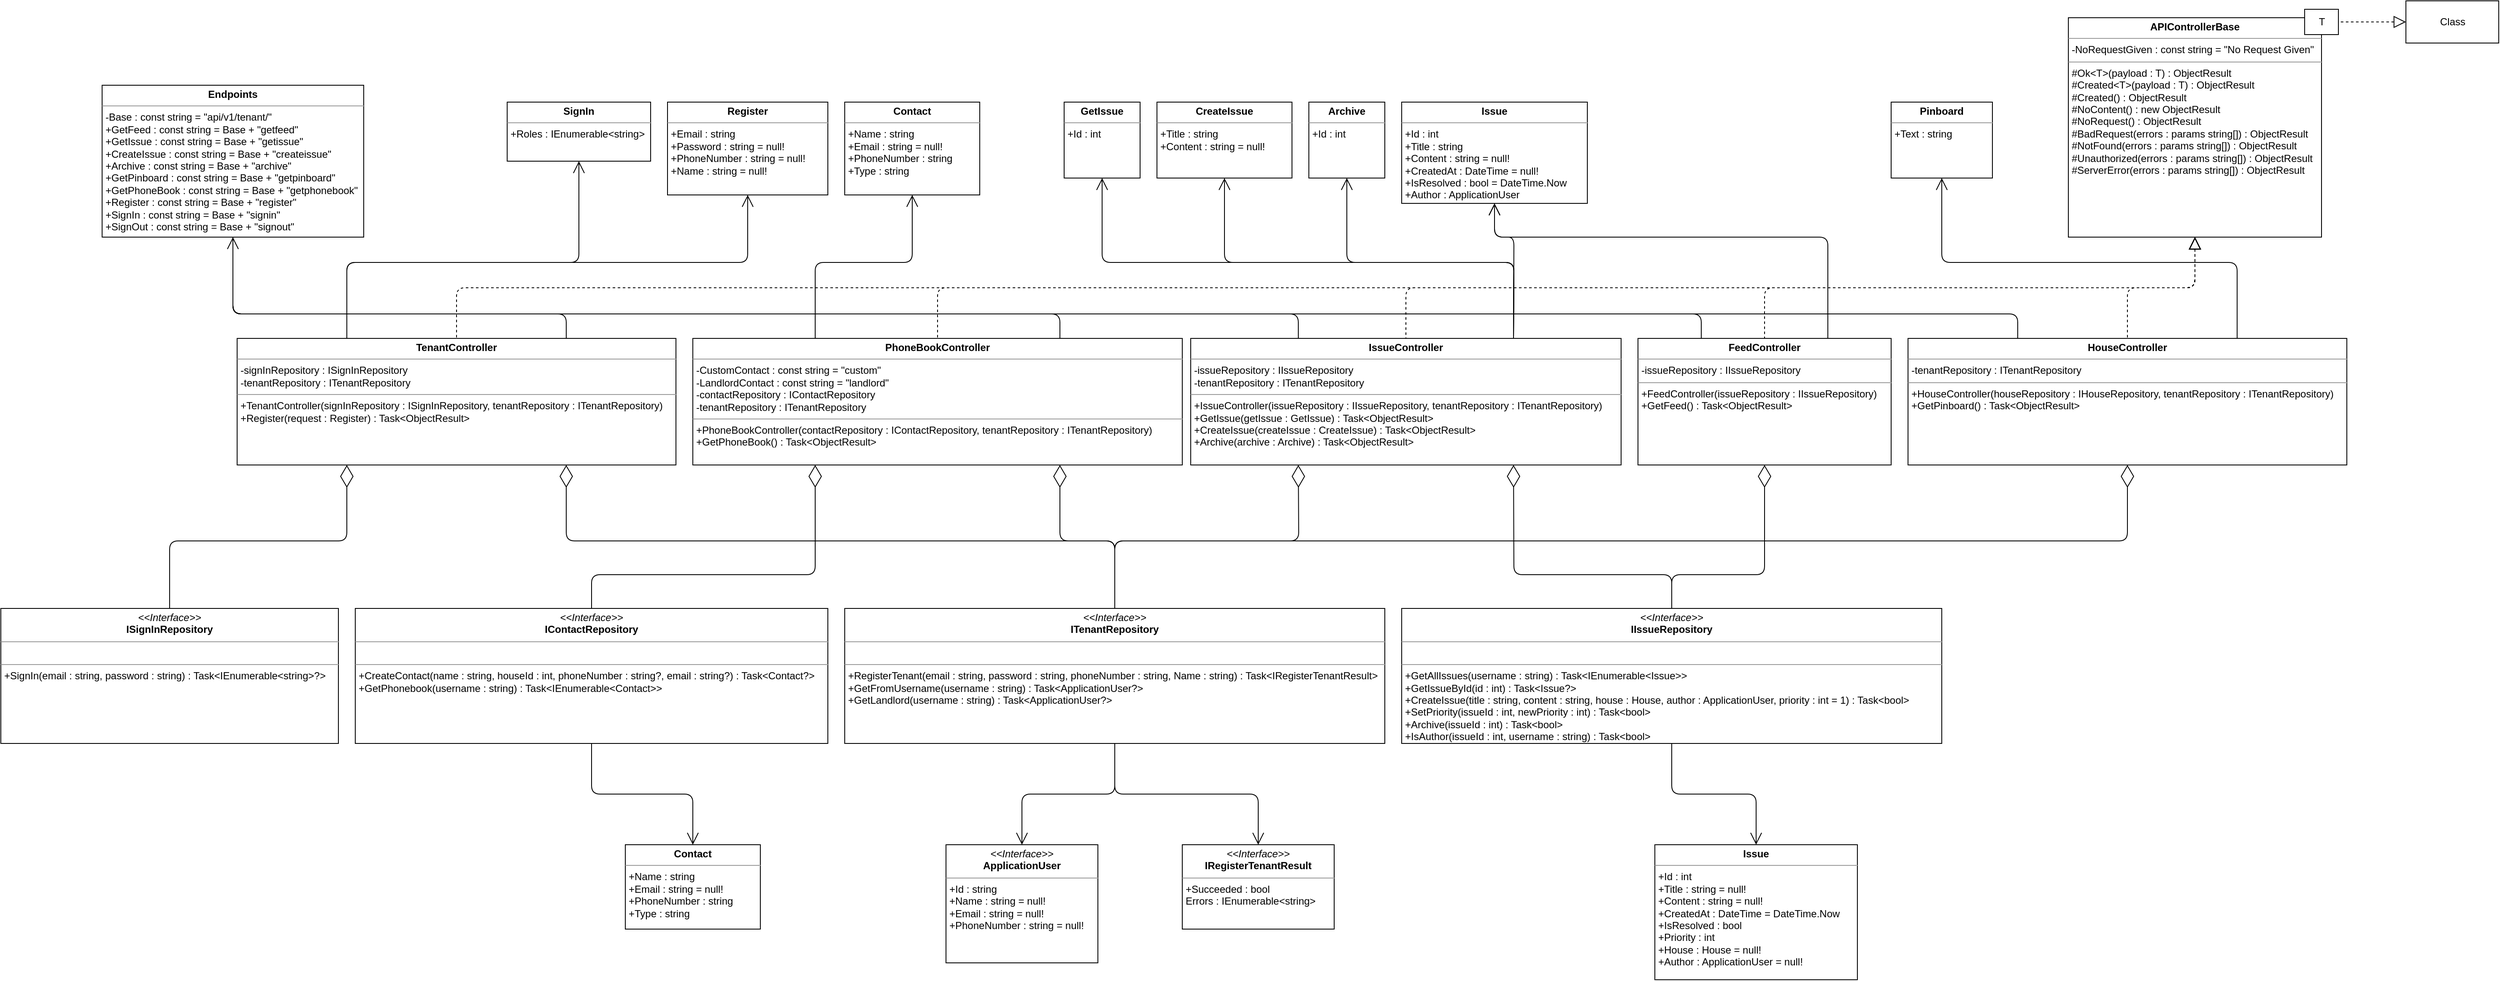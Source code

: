 <mxfile version="12.4.9" type="github">
  <diagram id="6Vrjpym9mEdqPlImBkwV" name="Page-1">
    <mxGraphModel dx="2247" dy="2010" grid="1" gridSize="10" guides="1" tooltips="1" connect="1" arrows="1" fold="1" page="1" pageScale="1" pageWidth="827" pageHeight="1169" math="0" shadow="0">
      <root>
        <mxCell id="0"/>
        <mxCell id="1" parent="0"/>
        <mxCell id="AcWhePkZApW1I3Rc3NuZ-1" value="&lt;p style=&quot;margin: 0px ; margin-top: 4px ; text-align: center&quot;&gt;&lt;b&gt;TenantController&lt;/b&gt;&lt;br&gt;&lt;/p&gt;&lt;hr size=&quot;1&quot;&gt;&lt;p style=&quot;margin: 0px ; margin-left: 4px&quot;&gt;-signInRepository : ISignInRepository&lt;br&gt;&lt;/p&gt;&lt;p style=&quot;margin: 0px ; margin-left: 4px&quot;&gt;-tenantRepository : ITenantRepository&lt;br&gt;&lt;/p&gt;&lt;hr size=&quot;1&quot;&gt;&lt;p style=&quot;margin: 0px ; margin-left: 4px&quot;&gt;+TenantController(signInRepository : ISignInRepository, tenantRepository : ITenantRepository)&lt;br&gt;&lt;/p&gt;&lt;p style=&quot;margin: 0px ; margin-left: 4px&quot;&gt;+Register(request : Register) : Task&amp;lt;ObjectResult&amp;gt;&lt;br&gt;&lt;/p&gt;" style="verticalAlign=top;align=left;overflow=fill;fontSize=12;fontFamily=Helvetica;html=1;" parent="1" vertex="1">
          <mxGeometry x="120" y="280" width="520" height="150" as="geometry"/>
        </mxCell>
        <mxCell id="AcWhePkZApW1I3Rc3NuZ-2" value="&lt;p style=&quot;margin: 0px ; margin-top: 4px ; text-align: center&quot;&gt;&lt;b&gt;PhoneBookController&lt;/b&gt;&lt;br&gt;&lt;/p&gt;&lt;hr size=&quot;1&quot;&gt;&lt;p style=&quot;margin: 0px ; margin-left: 4px&quot;&gt;-CustomContact : const string = &quot;custom&quot;&lt;br&gt;&lt;/p&gt;&lt;p style=&quot;margin: 0px ; margin-left: 4px&quot;&gt;-LandlordContact : const string = &quot;landlord&quot;&lt;br&gt;&lt;/p&gt;&lt;p style=&quot;margin: 0px ; margin-left: 4px&quot;&gt;-contactRepository : IContactRepository&lt;br&gt;&lt;/p&gt;&lt;p style=&quot;margin: 0px ; margin-left: 4px&quot;&gt;-tenantRepository : ITenantRepository&lt;br&gt;&lt;/p&gt;&lt;hr size=&quot;1&quot;&gt;&lt;p style=&quot;margin: 0px ; margin-left: 4px&quot;&gt;+PhoneBookController(contactRepository : IContactRepository, tenantRepository : ITenantRepository)&lt;br&gt;&lt;/p&gt;&lt;p style=&quot;margin: 0px ; margin-left: 4px&quot;&gt;+GetPhoneBook() : Task&amp;lt;ObjectResult&amp;gt;&lt;br&gt;&lt;/p&gt;" style="verticalAlign=top;align=left;overflow=fill;fontSize=12;fontFamily=Helvetica;html=1;" parent="1" vertex="1">
          <mxGeometry x="660" y="280" width="580" height="150" as="geometry"/>
        </mxCell>
        <mxCell id="AcWhePkZApW1I3Rc3NuZ-3" value="&lt;p style=&quot;margin: 0px ; margin-top: 4px ; text-align: center&quot;&gt;&lt;b&gt;IssueController&lt;/b&gt;&lt;br&gt;&lt;/p&gt;&lt;hr size=&quot;1&quot;&gt;&lt;p style=&quot;margin: 0px ; margin-left: 4px&quot;&gt;-issueRepository : IIssueRepository&lt;br&gt;&lt;/p&gt;&lt;p style=&quot;margin: 0px ; margin-left: 4px&quot;&gt;-tenantRepository : ITenantRepository&lt;/p&gt;&lt;hr size=&quot;1&quot;&gt;&lt;p style=&quot;margin: 0px ; margin-left: 4px&quot;&gt;+IssueController(issueRepository : IIssueRepository, tenantRepository : ITenantRepository)&lt;br&gt;&lt;/p&gt;&lt;p style=&quot;margin: 0px ; margin-left: 4px&quot;&gt;+GetIssue(getIssue : GetIssue) : Task&amp;lt;ObjectResult&amp;gt;&lt;br&gt;&lt;/p&gt;&lt;p style=&quot;margin: 0px ; margin-left: 4px&quot;&gt;+CreateIssue(createIssue : CreateIssue) : Task&amp;lt;ObjectResult&amp;gt;&lt;br&gt;&lt;/p&gt;&lt;p style=&quot;margin: 0px ; margin-left: 4px&quot;&gt;+Archive(archive : Archive) : Task&amp;lt;ObjectResult&amp;gt;&lt;br&gt;&lt;/p&gt;" style="verticalAlign=top;align=left;overflow=fill;fontSize=12;fontFamily=Helvetica;html=1;" parent="1" vertex="1">
          <mxGeometry x="1250" y="280" width="510" height="150" as="geometry"/>
        </mxCell>
        <mxCell id="AcWhePkZApW1I3Rc3NuZ-4" value="&lt;p style=&quot;margin: 0px ; margin-top: 4px ; text-align: center&quot;&gt;&lt;b&gt;FeedController&lt;/b&gt;&lt;br&gt;&lt;/p&gt;&lt;hr size=&quot;1&quot;&gt;&lt;p style=&quot;margin: 0px ; margin-left: 4px&quot;&gt;-issueRepository : IIssueRepository&lt;br&gt;&lt;/p&gt;&lt;hr size=&quot;1&quot;&gt;&lt;p style=&quot;margin: 0px ; margin-left: 4px&quot;&gt;+FeedController(issueRepository : IIssueRepository)&lt;br&gt;&lt;/p&gt;&lt;p style=&quot;margin: 0px ; margin-left: 4px&quot;&gt;+GetFeed() : Task&amp;lt;ObjectResult&amp;gt;&lt;br&gt;&lt;/p&gt;" style="verticalAlign=top;align=left;overflow=fill;fontSize=12;fontFamily=Helvetica;html=1;" parent="1" vertex="1">
          <mxGeometry x="1780" y="280" width="300" height="150" as="geometry"/>
        </mxCell>
        <mxCell id="AcWhePkZApW1I3Rc3NuZ-5" value="&lt;p style=&quot;margin: 0px ; margin-top: 4px ; text-align: center&quot;&gt;&lt;b&gt;HouseController&lt;/b&gt;&lt;br&gt;&lt;/p&gt;&lt;hr size=&quot;1&quot;&gt;&lt;p style=&quot;margin: 0px ; margin-left: 4px&quot;&gt;-tenantRepository : ITenantRepository&lt;br&gt;&lt;/p&gt;&lt;hr size=&quot;1&quot;&gt;&lt;p style=&quot;margin: 0px ; margin-left: 4px&quot;&gt;+HouseController(houseRepository : IHouseRepository, tenantRepository : ITenantRepository)&lt;br&gt;&lt;/p&gt;&lt;p style=&quot;margin: 0px ; margin-left: 4px&quot;&gt;+GetPinboard() : Task&amp;lt;ObjectResult&amp;gt;&lt;br&gt;&lt;/p&gt;" style="verticalAlign=top;align=left;overflow=fill;fontSize=12;fontFamily=Helvetica;html=1;" parent="1" vertex="1">
          <mxGeometry x="2100" y="280" width="520" height="150" as="geometry"/>
        </mxCell>
        <mxCell id="AcWhePkZApW1I3Rc3NuZ-7" value="&lt;p style=&quot;margin: 0px ; margin-top: 4px ; text-align: center&quot;&gt;&lt;i&gt;&amp;lt;&amp;lt;Interface&amp;gt;&amp;gt;&lt;/i&gt;&lt;br&gt;&lt;b&gt;IIssueRepository&lt;/b&gt;&lt;br&gt;&lt;/p&gt;&lt;hr size=&quot;1&quot;&gt;&lt;p style=&quot;margin: 0px ; margin-left: 4px&quot;&gt;&lt;br&gt;&lt;/p&gt;&lt;hr size=&quot;1&quot;&gt;&lt;p style=&quot;margin: 0px ; margin-left: 4px&quot;&gt;+GetAllIssues(username : string) : Task&amp;lt;IEnumerable&amp;lt;Issue&amp;gt;&amp;gt;&lt;br&gt;&lt;/p&gt;&lt;p style=&quot;margin: 0px ; margin-left: 4px&quot;&gt;+GetIssueById(id : int) : Task&amp;lt;Issue?&amp;gt;&lt;br&gt;&lt;/p&gt;&lt;p style=&quot;margin: 0px ; margin-left: 4px&quot;&gt;+CreateIssue(title : string, content : string, house : House, author : ApplicationUser, priority : int = 1) : Task&amp;lt;bool&amp;gt;&lt;br&gt;&lt;/p&gt;&lt;p style=&quot;margin: 0px ; margin-left: 4px&quot;&gt;+SetPriority(issueId : int, newPriority : int) : Task&amp;lt;bool&amp;gt;&lt;br&gt;&lt;/p&gt;&lt;p style=&quot;margin: 0px ; margin-left: 4px&quot;&gt;+Archive(issueId : int) : Task&amp;lt;bool&amp;gt;&lt;br&gt;&lt;/p&gt;&lt;p style=&quot;margin: 0px ; margin-left: 4px&quot;&gt;+IsAuthor(issueId : int, username : string) : Task&amp;lt;bool&amp;gt;&lt;br&gt;&lt;/p&gt;" style="verticalAlign=top;align=left;overflow=fill;fontSize=12;fontFamily=Helvetica;html=1;" parent="1" vertex="1">
          <mxGeometry x="1500" y="600" width="640" height="160" as="geometry"/>
        </mxCell>
        <mxCell id="AcWhePkZApW1I3Rc3NuZ-8" value="&lt;p style=&quot;margin: 0px ; margin-top: 4px ; text-align: center&quot;&gt;&lt;i&gt;&amp;lt;&amp;lt;Interface&amp;gt;&amp;gt;&lt;/i&gt;&lt;br&gt;&lt;b&gt;IContactRepository&lt;/b&gt;&lt;br&gt;&lt;/p&gt;&lt;hr size=&quot;1&quot;&gt;&lt;p style=&quot;margin: 0px ; margin-left: 4px&quot;&gt;&lt;br&gt;&lt;/p&gt;&lt;hr size=&quot;1&quot;&gt;&lt;p style=&quot;margin: 0px ; margin-left: 4px&quot;&gt;+CreateContact(name : string, houseId : int, phoneNumber : string?, email : string?) : Task&amp;lt;Contact?&amp;gt;&lt;br&gt;&lt;/p&gt;&lt;p style=&quot;margin: 0px ; margin-left: 4px&quot;&gt;+GetPhonebook(username : string) : Task&amp;lt;IEnumerable&amp;lt;Contact&amp;gt;&amp;gt;&lt;br&gt;&lt;/p&gt;" style="verticalAlign=top;align=left;overflow=fill;fontSize=12;fontFamily=Helvetica;html=1;" parent="1" vertex="1">
          <mxGeometry x="260" y="600" width="560" height="160" as="geometry"/>
        </mxCell>
        <mxCell id="AcWhePkZApW1I3Rc3NuZ-9" value="" style="endArrow=none;endFill=0;endSize=24;html=1;exitX=0.75;exitY=1;exitDx=0;exitDy=0;entryX=0.5;entryY=0;entryDx=0;entryDy=0;rounded=1;startArrow=diamondThin;startFill=0;startSize=24;" parent="1" source="AcWhePkZApW1I3Rc3NuZ-3" target="AcWhePkZApW1I3Rc3NuZ-7" edge="1">
          <mxGeometry width="160" relative="1" as="geometry">
            <mxPoint x="1610" y="500" as="sourcePoint"/>
            <mxPoint x="1770" y="500" as="targetPoint"/>
            <Array as="points">
              <mxPoint x="1633" y="560"/>
              <mxPoint x="1820" y="560"/>
            </Array>
          </mxGeometry>
        </mxCell>
        <mxCell id="AcWhePkZApW1I3Rc3NuZ-11" value="" style="endArrow=none;endFill=0;endSize=24;html=1;exitX=0.5;exitY=1;exitDx=0;exitDy=0;entryX=0.5;entryY=0;entryDx=0;entryDy=0;startArrow=diamondThin;startFill=0;startSize=24;" parent="1" source="AcWhePkZApW1I3Rc3NuZ-4" target="AcWhePkZApW1I3Rc3NuZ-7" edge="1">
          <mxGeometry width="160" relative="1" as="geometry">
            <mxPoint x="1730" y="490" as="sourcePoint"/>
            <mxPoint x="1890" y="490" as="targetPoint"/>
            <Array as="points">
              <mxPoint x="1930" y="560"/>
              <mxPoint x="1820" y="560"/>
            </Array>
          </mxGeometry>
        </mxCell>
        <mxCell id="AcWhePkZApW1I3Rc3NuZ-12" value="" style="endArrow=none;endFill=0;endSize=24;html=1;exitX=0.25;exitY=1;exitDx=0;exitDy=0;entryX=0.5;entryY=0;entryDx=0;entryDy=0;startArrow=diamondThin;startFill=0;startSize=24;" parent="1" source="AcWhePkZApW1I3Rc3NuZ-2" target="AcWhePkZApW1I3Rc3NuZ-8" edge="1">
          <mxGeometry width="160" relative="1" as="geometry">
            <mxPoint x="920" y="530" as="sourcePoint"/>
            <mxPoint x="1080" y="530" as="targetPoint"/>
            <Array as="points">
              <mxPoint x="805" y="560"/>
              <mxPoint x="540" y="560"/>
            </Array>
          </mxGeometry>
        </mxCell>
        <mxCell id="AcWhePkZApW1I3Rc3NuZ-13" value="&lt;p style=&quot;margin: 0px ; margin-top: 4px ; text-align: center&quot;&gt;&lt;i&gt;&amp;lt;&amp;lt;Interface&amp;gt;&amp;gt;&lt;/i&gt;&lt;br&gt;&lt;b&gt;ITenantRepository&lt;/b&gt;&lt;br&gt;&lt;/p&gt;&lt;hr size=&quot;1&quot;&gt;&lt;p style=&quot;margin: 0px ; margin-left: 4px&quot;&gt;&lt;br&gt;&lt;/p&gt;&lt;hr size=&quot;1&quot;&gt;&lt;p style=&quot;margin: 0px ; margin-left: 4px&quot;&gt;+RegisterTenant(email : string, password : string, phoneNumber : string, Name : string) : Task&amp;lt;IRegisterTenantResult&amp;gt;&lt;br&gt;&lt;/p&gt;&lt;p style=&quot;margin: 0px ; margin-left: 4px&quot;&gt;+GetFromUsername(username : string) : Task&amp;lt;ApplicationUser?&amp;gt;&lt;br&gt;&lt;/p&gt;&lt;p style=&quot;margin: 0px ; margin-left: 4px&quot;&gt;+GetLandlord(username : string) : Task&amp;lt;ApplicationUser?&amp;gt;&lt;br&gt;&lt;/p&gt;" style="verticalAlign=top;align=left;overflow=fill;fontSize=12;fontFamily=Helvetica;html=1;" parent="1" vertex="1">
          <mxGeometry x="840" y="600" width="640" height="160" as="geometry"/>
        </mxCell>
        <mxCell id="AcWhePkZApW1I3Rc3NuZ-15" value="" style="endArrow=none;endFill=0;endSize=24;html=1;exitX=0.5;exitY=1;exitDx=0;exitDy=0;entryX=0.5;entryY=0;entryDx=0;entryDy=0;startArrow=diamondThin;startFill=0;startSize=24;" parent="1" source="AcWhePkZApW1I3Rc3NuZ-5" target="AcWhePkZApW1I3Rc3NuZ-13" edge="1">
          <mxGeometry width="160" relative="1" as="geometry">
            <mxPoint x="2170" y="540" as="sourcePoint"/>
            <mxPoint x="1180" y="540" as="targetPoint"/>
            <Array as="points">
              <mxPoint x="2360" y="520"/>
              <mxPoint x="1160" y="520"/>
            </Array>
          </mxGeometry>
        </mxCell>
        <mxCell id="AcWhePkZApW1I3Rc3NuZ-16" value="" style="endArrow=none;endFill=0;endSize=24;html=1;exitX=0.25;exitY=1;exitDx=0;exitDy=0;startArrow=diamondThin;startFill=0;startSize=24;" parent="1" source="AcWhePkZApW1I3Rc3NuZ-3" edge="1">
          <mxGeometry width="160" relative="1" as="geometry">
            <mxPoint x="1270" y="470" as="sourcePoint"/>
            <mxPoint x="1160" y="600" as="targetPoint"/>
            <Array as="points">
              <mxPoint x="1378" y="520"/>
              <mxPoint x="1160" y="520"/>
            </Array>
          </mxGeometry>
        </mxCell>
        <mxCell id="AcWhePkZApW1I3Rc3NuZ-17" value="" style="endArrow=none;endFill=0;endSize=24;html=1;exitX=0.75;exitY=1;exitDx=0;exitDy=0;entryX=0.5;entryY=0;entryDx=0;entryDy=0;startArrow=diamondThin;startFill=0;startSize=24;" parent="1" source="AcWhePkZApW1I3Rc3NuZ-1" target="AcWhePkZApW1I3Rc3NuZ-13" edge="1">
          <mxGeometry width="160" relative="1" as="geometry">
            <mxPoint x="350" y="550" as="sourcePoint"/>
            <mxPoint x="510" y="550" as="targetPoint"/>
            <Array as="points">
              <mxPoint x="510" y="520"/>
              <mxPoint x="1160" y="520"/>
            </Array>
          </mxGeometry>
        </mxCell>
        <mxCell id="AcWhePkZApW1I3Rc3NuZ-18" value="" style="endArrow=none;endFill=0;endSize=24;html=1;exitX=0.75;exitY=1;exitDx=0;exitDy=0;entryX=0.5;entryY=0;entryDx=0;entryDy=0;startArrow=diamondThin;startFill=0;startSize=24;" parent="1" source="AcWhePkZApW1I3Rc3NuZ-2" target="AcWhePkZApW1I3Rc3NuZ-13" edge="1">
          <mxGeometry width="160" relative="1" as="geometry">
            <mxPoint x="960" y="480" as="sourcePoint"/>
            <mxPoint x="1120" y="480" as="targetPoint"/>
            <Array as="points">
              <mxPoint x="1095" y="520"/>
              <mxPoint x="1160" y="520"/>
            </Array>
          </mxGeometry>
        </mxCell>
        <mxCell id="AcWhePkZApW1I3Rc3NuZ-20" value="&lt;p style=&quot;margin: 0px ; margin-top: 4px ; text-align: center&quot;&gt;&lt;i&gt;&amp;lt;&amp;lt;Interface&amp;gt;&amp;gt;&lt;/i&gt;&lt;br&gt;&lt;b&gt;ISignInRepository&lt;/b&gt;&lt;br&gt;&lt;/p&gt;&lt;hr size=&quot;1&quot;&gt;&lt;p style=&quot;margin: 0px ; margin-left: 4px&quot;&gt;&lt;br&gt;&lt;/p&gt;&lt;hr size=&quot;1&quot;&gt;&lt;p style=&quot;margin: 0px ; margin-left: 4px&quot;&gt;+SignIn(email : string, password : string) : Task&amp;lt;IEnumerable&amp;lt;string&amp;gt;?&amp;gt;&lt;br&gt;&lt;/p&gt;" style="verticalAlign=top;align=left;overflow=fill;fontSize=12;fontFamily=Helvetica;html=1;" parent="1" vertex="1">
          <mxGeometry x="-160" y="600" width="400" height="160" as="geometry"/>
        </mxCell>
        <mxCell id="AcWhePkZApW1I3Rc3NuZ-21" value="" style="endArrow=none;endFill=0;endSize=24;html=1;exitX=0.25;exitY=1;exitDx=0;exitDy=0;entryX=0.5;entryY=0;entryDx=0;entryDy=0;startArrow=diamondThin;startFill=0;startSize=24;" parent="1" source="AcWhePkZApW1I3Rc3NuZ-1" target="AcWhePkZApW1I3Rc3NuZ-20" edge="1">
          <mxGeometry width="160" relative="1" as="geometry">
            <mxPoint x="160" y="510" as="sourcePoint"/>
            <mxPoint x="320" y="510" as="targetPoint"/>
            <Array as="points">
              <mxPoint x="250" y="520"/>
              <mxPoint x="40" y="520"/>
            </Array>
          </mxGeometry>
        </mxCell>
        <mxCell id="AcWhePkZApW1I3Rc3NuZ-22" value="&lt;p style=&quot;margin: 0px ; margin-top: 4px ; text-align: center&quot;&gt;&lt;b&gt;APIControllerBase&lt;/b&gt;&lt;br&gt;&lt;/p&gt;&lt;hr size=&quot;1&quot;&gt;&lt;p style=&quot;margin: 0px ; margin-left: 4px&quot;&gt;-NoRequestGiven : const string = &quot;No Request Given&quot;&lt;br&gt;&lt;/p&gt;&lt;hr size=&quot;1&quot;&gt;&lt;p style=&quot;margin: 0px ; margin-left: 4px&quot;&gt;#Ok&amp;lt;T&amp;gt;(payload : T) : ObjectResult&lt;br&gt;&lt;/p&gt;&lt;p style=&quot;margin: 0px ; margin-left: 4px&quot;&gt;#Created&amp;lt;T&amp;gt;(payload : T) : ObjectResult&lt;br&gt;&lt;/p&gt;&lt;p style=&quot;margin: 0px ; margin-left: 4px&quot;&gt;#Created() : ObjectResult&lt;br&gt;&lt;/p&gt;&lt;p style=&quot;margin: 0px ; margin-left: 4px&quot;&gt;#NoContent() : new ObjectResult&lt;br&gt;&lt;/p&gt;&lt;p style=&quot;margin: 0px ; margin-left: 4px&quot;&gt;#NoRequest() : ObjectResult&lt;br&gt;&lt;/p&gt;&lt;p style=&quot;margin: 0px ; margin-left: 4px&quot;&gt;#BadRequest(errors : params string[]) : ObjectResult&lt;br&gt;&lt;/p&gt;&lt;p style=&quot;margin: 0px ; margin-left: 4px&quot;&gt;#NotFound(errors : params string[]) : ObjectResult&lt;br&gt;&lt;/p&gt;&lt;p style=&quot;margin: 0px ; margin-left: 4px&quot;&gt;#Unauthorized(errors : params string[]) : ObjectResult&lt;br&gt;&lt;/p&gt;&lt;p style=&quot;margin: 0px ; margin-left: 4px&quot;&gt;#ServerError(errors : params string[]) : ObjectResult&lt;br&gt;&lt;/p&gt;" style="verticalAlign=top;align=left;overflow=fill;fontSize=12;fontFamily=Helvetica;html=1;" parent="1" vertex="1">
          <mxGeometry x="2290" y="-100" width="300" height="260" as="geometry"/>
        </mxCell>
        <mxCell id="AcWhePkZApW1I3Rc3NuZ-23" value="T" style="html=1;" parent="1" vertex="1">
          <mxGeometry x="2570" y="-110" width="40" height="30" as="geometry"/>
        </mxCell>
        <mxCell id="AcWhePkZApW1I3Rc3NuZ-24" value="" style="endArrow=none;dashed=1;endFill=0;endSize=12;html=1;entryX=1;entryY=0.5;entryDx=0;entryDy=0;exitX=0;exitY=0.5;exitDx=0;exitDy=0;startArrow=block;startFill=0;startSize=12;" parent="1" source="AcWhePkZApW1I3Rc3NuZ-25" target="AcWhePkZApW1I3Rc3NuZ-23" edge="1">
          <mxGeometry width="160" relative="1" as="geometry">
            <mxPoint x="2680" y="-95" as="sourcePoint"/>
            <mxPoint x="2650" y="-160" as="targetPoint"/>
          </mxGeometry>
        </mxCell>
        <mxCell id="AcWhePkZApW1I3Rc3NuZ-25" value="Class" style="html=1;" parent="1" vertex="1">
          <mxGeometry x="2690" y="-120" width="110" height="50" as="geometry"/>
        </mxCell>
        <mxCell id="AcWhePkZApW1I3Rc3NuZ-26" value="" style="endArrow=none;dashed=1;endFill=0;endSize=12;html=1;exitX=0.5;exitY=1;exitDx=0;exitDy=0;entryX=0.5;entryY=0;entryDx=0;entryDy=0;startArrow=block;startFill=0;startSize=12;" parent="1" source="AcWhePkZApW1I3Rc3NuZ-22" target="AcWhePkZApW1I3Rc3NuZ-1" edge="1">
          <mxGeometry width="160" relative="1" as="geometry">
            <mxPoint x="820" y="230" as="sourcePoint"/>
            <mxPoint x="980" y="230" as="targetPoint"/>
            <Array as="points">
              <mxPoint x="2440" y="220"/>
              <mxPoint x="380" y="220"/>
            </Array>
          </mxGeometry>
        </mxCell>
        <mxCell id="AcWhePkZApW1I3Rc3NuZ-27" value="" style="endArrow=none;dashed=1;endFill=0;endSize=12;html=1;exitX=0.5;exitY=1;exitDx=0;exitDy=0;entryX=0.5;entryY=0;entryDx=0;entryDy=0;startArrow=block;startFill=0;startSize=12;" parent="1" source="AcWhePkZApW1I3Rc3NuZ-22" target="AcWhePkZApW1I3Rc3NuZ-2" edge="1">
          <mxGeometry width="160" relative="1" as="geometry">
            <mxPoint x="690" y="110" as="sourcePoint"/>
            <mxPoint x="850" y="110" as="targetPoint"/>
            <Array as="points">
              <mxPoint x="2440" y="220"/>
              <mxPoint x="950" y="220"/>
            </Array>
          </mxGeometry>
        </mxCell>
        <mxCell id="AcWhePkZApW1I3Rc3NuZ-28" value="" style="endArrow=none;dashed=1;endFill=0;endSize=12;html=1;exitX=0.5;exitY=1;exitDx=0;exitDy=0;entryX=0.5;entryY=0;entryDx=0;entryDy=0;startArrow=block;startFill=0;startSize=12;" parent="1" source="AcWhePkZApW1I3Rc3NuZ-22" target="AcWhePkZApW1I3Rc3NuZ-3" edge="1">
          <mxGeometry width="160" relative="1" as="geometry">
            <mxPoint x="1490" y="220" as="sourcePoint"/>
            <mxPoint x="1650" y="220" as="targetPoint"/>
            <Array as="points">
              <mxPoint x="2440" y="220"/>
              <mxPoint x="1505" y="220"/>
            </Array>
          </mxGeometry>
        </mxCell>
        <mxCell id="AcWhePkZApW1I3Rc3NuZ-29" value="" style="endArrow=none;dashed=1;endFill=0;endSize=12;html=1;exitX=0.5;exitY=1;exitDx=0;exitDy=0;entryX=0.5;entryY=0;entryDx=0;entryDy=0;startArrow=block;startFill=0;startSize=12;" parent="1" source="AcWhePkZApW1I3Rc3NuZ-22" target="AcWhePkZApW1I3Rc3NuZ-4" edge="1">
          <mxGeometry width="160" relative="1" as="geometry">
            <mxPoint x="1570" y="210" as="sourcePoint"/>
            <mxPoint x="1730" y="210" as="targetPoint"/>
            <Array as="points">
              <mxPoint x="2440" y="220"/>
              <mxPoint x="1930" y="220"/>
            </Array>
          </mxGeometry>
        </mxCell>
        <mxCell id="AcWhePkZApW1I3Rc3NuZ-30" value="" style="endArrow=none;dashed=1;endFill=0;endSize=12;html=1;exitX=0.5;exitY=1;exitDx=0;exitDy=0;entryX=0.5;entryY=0;entryDx=0;entryDy=0;startArrow=block;startFill=0;startSize=12;" parent="1" source="AcWhePkZApW1I3Rc3NuZ-22" target="AcWhePkZApW1I3Rc3NuZ-5" edge="1">
          <mxGeometry width="160" relative="1" as="geometry">
            <mxPoint x="1700" y="170" as="sourcePoint"/>
            <mxPoint x="1860" y="170" as="targetPoint"/>
            <Array as="points">
              <mxPoint x="2440" y="220"/>
              <mxPoint x="2360" y="220"/>
            </Array>
          </mxGeometry>
        </mxCell>
        <mxCell id="AcWhePkZApW1I3Rc3NuZ-31" value="&lt;p style=&quot;margin: 0px ; margin-top: 4px ; text-align: center&quot;&gt;&lt;b&gt;Endpoints&lt;/b&gt;&lt;br&gt;&lt;/p&gt;&lt;hr size=&quot;1&quot;&gt;&lt;p style=&quot;margin: 0px ; margin-left: 4px&quot;&gt;-Base : const string = &quot;api/v1/tenant/&quot;&lt;br&gt;&lt;/p&gt;&lt;p style=&quot;margin: 0px ; margin-left: 4px&quot;&gt;+GetFeed : const string = Base + &quot;getfeed&quot;&lt;br&gt;&lt;/p&gt;&lt;p style=&quot;margin: 0px ; margin-left: 4px&quot;&gt;+GetIssue : const string = Base + &quot;getissue&quot;&lt;br&gt;&lt;/p&gt;&lt;p style=&quot;margin: 0px ; margin-left: 4px&quot;&gt;+CreateIssue : const string = Base + &quot;createissue&quot;&lt;br&gt;&lt;/p&gt;&lt;p style=&quot;margin: 0px ; margin-left: 4px&quot;&gt;+Archive : const string = Base + &quot;archive&quot;&lt;br&gt;&lt;/p&gt;&lt;p style=&quot;margin: 0px ; margin-left: 4px&quot;&gt;+GetPinboard : const string = Base + &quot;getpinboard&quot;&lt;br&gt;&lt;/p&gt;&lt;p style=&quot;margin: 0px ; margin-left: 4px&quot;&gt;+GetPhoneBook : const string = Base + &quot;getphonebook&quot;&lt;br&gt;&lt;/p&gt;&lt;p style=&quot;margin: 0px ; margin-left: 4px&quot;&gt;+Register : const string = Base + &quot;register&quot;&lt;br&gt;&lt;/p&gt;&lt;p style=&quot;margin: 0px ; margin-left: 4px&quot;&gt;+SignIn : const string = Base + &quot;signin&quot;&lt;br&gt;&lt;/p&gt;&lt;p style=&quot;margin: 0px ; margin-left: 4px&quot;&gt;+SignOut : const string = Base + &quot;signout&quot;&lt;br&gt;&lt;/p&gt;&lt;p style=&quot;margin: 0px ; margin-left: 4px&quot;&gt;&lt;br&gt;&lt;/p&gt;" style="verticalAlign=top;align=left;overflow=fill;fontSize=12;fontFamily=Helvetica;html=1;" parent="1" vertex="1">
          <mxGeometry x="-40" y="-20" width="310" height="180" as="geometry"/>
        </mxCell>
        <mxCell id="AcWhePkZApW1I3Rc3NuZ-32" value="" style="endArrow=none;html=1;edgeStyle=orthogonalEdgeStyle;exitX=0.5;exitY=1;exitDx=0;exitDy=0;entryX=0.25;entryY=0;entryDx=0;entryDy=0;" parent="1" source="AcWhePkZApW1I3Rc3NuZ-31" target="AcWhePkZApW1I3Rc3NuZ-4" edge="1">
          <mxGeometry relative="1" as="geometry">
            <mxPoint x="1670" y="140" as="sourcePoint"/>
            <mxPoint x="1830" y="140" as="targetPoint"/>
            <Array as="points">
              <mxPoint x="115" y="251"/>
              <mxPoint x="1855" y="251"/>
            </Array>
          </mxGeometry>
        </mxCell>
        <mxCell id="AcWhePkZApW1I3Rc3NuZ-33" value="" style="resizable=0;html=1;align=left;verticalAlign=bottom;labelBackgroundColor=#ffffff;fontSize=10;" parent="AcWhePkZApW1I3Rc3NuZ-32" connectable="0" vertex="1">
          <mxGeometry x="-1" relative="1" as="geometry"/>
        </mxCell>
        <mxCell id="AcWhePkZApW1I3Rc3NuZ-35" value="" style="endArrow=none;html=1;edgeStyle=orthogonalEdgeStyle;exitX=0.5;exitY=1;exitDx=0;exitDy=0;entryX=0.75;entryY=0;entryDx=0;entryDy=0;" parent="1" source="AcWhePkZApW1I3Rc3NuZ-31" target="AcWhePkZApW1I3Rc3NuZ-1" edge="1">
          <mxGeometry relative="1" as="geometry">
            <mxPoint x="560" y="80" as="sourcePoint"/>
            <mxPoint x="720" y="80" as="targetPoint"/>
            <Array as="points">
              <mxPoint x="115" y="251"/>
              <mxPoint x="510" y="251"/>
            </Array>
          </mxGeometry>
        </mxCell>
        <mxCell id="AcWhePkZApW1I3Rc3NuZ-36" value="" style="resizable=0;html=1;align=left;verticalAlign=bottom;labelBackgroundColor=#ffffff;fontSize=10;" parent="AcWhePkZApW1I3Rc3NuZ-35" connectable="0" vertex="1">
          <mxGeometry x="-1" relative="1" as="geometry"/>
        </mxCell>
        <mxCell id="AcWhePkZApW1I3Rc3NuZ-37" value="" style="endArrow=none;html=1;edgeStyle=orthogonalEdgeStyle;entryX=0.5;entryY=1;entryDx=0;entryDy=0;exitX=0.75;exitY=0;exitDx=0;exitDy=0;" parent="1" source="AcWhePkZApW1I3Rc3NuZ-2" target="AcWhePkZApW1I3Rc3NuZ-31" edge="1">
          <mxGeometry relative="1" as="geometry">
            <mxPoint x="560" y="80" as="sourcePoint"/>
            <mxPoint x="720" y="80" as="targetPoint"/>
            <Array as="points">
              <mxPoint x="1095" y="251"/>
              <mxPoint x="115" y="251"/>
            </Array>
          </mxGeometry>
        </mxCell>
        <mxCell id="AcWhePkZApW1I3Rc3NuZ-38" value="" style="resizable=0;html=1;align=left;verticalAlign=bottom;labelBackgroundColor=#ffffff;fontSize=10;" parent="AcWhePkZApW1I3Rc3NuZ-37" connectable="0" vertex="1">
          <mxGeometry x="-1" relative="1" as="geometry"/>
        </mxCell>
        <mxCell id="AcWhePkZApW1I3Rc3NuZ-39" value="" style="endArrow=none;html=1;edgeStyle=orthogonalEdgeStyle;exitX=0.5;exitY=1;exitDx=0;exitDy=0;entryX=0.25;entryY=0;entryDx=0;entryDy=0;" parent="1" source="AcWhePkZApW1I3Rc3NuZ-31" target="AcWhePkZApW1I3Rc3NuZ-3" edge="1">
          <mxGeometry relative="1" as="geometry">
            <mxPoint x="1210" y="250" as="sourcePoint"/>
            <mxPoint x="1370" y="250" as="targetPoint"/>
            <Array as="points">
              <mxPoint x="115" y="251"/>
              <mxPoint x="1377" y="251"/>
            </Array>
          </mxGeometry>
        </mxCell>
        <mxCell id="AcWhePkZApW1I3Rc3NuZ-40" value="" style="resizable=0;html=1;align=left;verticalAlign=bottom;labelBackgroundColor=#ffffff;fontSize=10;" parent="AcWhePkZApW1I3Rc3NuZ-39" connectable="0" vertex="1">
          <mxGeometry x="-1" relative="1" as="geometry"/>
        </mxCell>
        <mxCell id="AcWhePkZApW1I3Rc3NuZ-41" value="" style="endArrow=none;html=1;edgeStyle=orthogonalEdgeStyle;exitX=0.5;exitY=1;exitDx=0;exitDy=0;entryX=0.25;entryY=0;entryDx=0;entryDy=0;startArrow=open;startFill=0;startSize=12;" parent="1" source="AcWhePkZApW1I3Rc3NuZ-31" target="AcWhePkZApW1I3Rc3NuZ-5" edge="1">
          <mxGeometry relative="1" as="geometry">
            <mxPoint x="1075" y="170" as="sourcePoint"/>
            <mxPoint x="1865" y="290" as="targetPoint"/>
            <Array as="points">
              <mxPoint x="115" y="251"/>
              <mxPoint x="2230" y="251"/>
            </Array>
          </mxGeometry>
        </mxCell>
        <mxCell id="AcWhePkZApW1I3Rc3NuZ-42" value="" style="resizable=0;html=1;align=left;verticalAlign=bottom;labelBackgroundColor=#ffffff;fontSize=10;" parent="AcWhePkZApW1I3Rc3NuZ-41" connectable="0" vertex="1">
          <mxGeometry x="-1" relative="1" as="geometry"/>
        </mxCell>
        <mxCell id="AcWhePkZApW1I3Rc3NuZ-43" value="&lt;p style=&quot;margin: 0px ; margin-top: 4px ; text-align: center&quot;&gt;&lt;b&gt;SignIn&lt;/b&gt;&lt;/p&gt;&lt;hr size=&quot;1&quot;&gt;&lt;p style=&quot;margin: 0px ; margin-left: 4px&quot;&gt;+Roles : IEnumerable&amp;lt;string&amp;gt;&lt;br&gt;&lt;/p&gt;" style="verticalAlign=top;align=left;overflow=fill;fontSize=12;fontFamily=Helvetica;html=1;" parent="1" vertex="1">
          <mxGeometry x="440" width="170" height="70" as="geometry"/>
        </mxCell>
        <mxCell id="AcWhePkZApW1I3Rc3NuZ-44" value="" style="endArrow=none;endFill=0;endSize=12;html=1;exitX=0.5;exitY=1;exitDx=0;exitDy=0;entryX=0.25;entryY=0;entryDx=0;entryDy=0;startArrow=open;startFill=0;startSize=12;" parent="1" source="AcWhePkZApW1I3Rc3NuZ-43" target="AcWhePkZApW1I3Rc3NuZ-1" edge="1">
          <mxGeometry width="160" relative="1" as="geometry">
            <mxPoint x="350" y="180" as="sourcePoint"/>
            <mxPoint x="510" y="180" as="targetPoint"/>
            <Array as="points">
              <mxPoint x="525" y="190"/>
              <mxPoint x="250" y="190"/>
            </Array>
          </mxGeometry>
        </mxCell>
        <mxCell id="AcWhePkZApW1I3Rc3NuZ-46" value="&lt;p style=&quot;margin: 0px ; margin-top: 4px ; text-align: center&quot;&gt;&lt;b&gt;Contact&lt;/b&gt;&lt;/p&gt;&lt;hr size=&quot;1&quot;&gt;&lt;p style=&quot;margin: 0px ; margin-left: 4px&quot;&gt;+Name : string&lt;/p&gt;&lt;p style=&quot;margin: 0px ; margin-left: 4px&quot;&gt;+Email : string = null!&lt;br&gt;&lt;/p&gt;&lt;p style=&quot;margin: 0px ; margin-left: 4px&quot;&gt;+PhoneNumber : string&lt;br&gt;&lt;/p&gt;&lt;p style=&quot;margin: 0px ; margin-left: 4px&quot;&gt;+Type : string&lt;/p&gt;" style="verticalAlign=top;align=left;overflow=fill;fontSize=12;fontFamily=Helvetica;html=1;" parent="1" vertex="1">
          <mxGeometry x="840" width="160" height="110" as="geometry"/>
        </mxCell>
        <mxCell id="AcWhePkZApW1I3Rc3NuZ-47" value="" style="endArrow=none;endFill=0;endSize=12;html=1;exitX=0.5;exitY=1;exitDx=0;exitDy=0;entryX=0.25;entryY=0;entryDx=0;entryDy=0;startArrow=open;startFill=0;startSize=12;" parent="1" source="AcWhePkZApW1I3Rc3NuZ-46" target="AcWhePkZApW1I3Rc3NuZ-2" edge="1">
          <mxGeometry width="160" relative="1" as="geometry">
            <mxPoint x="540" y="180" as="sourcePoint"/>
            <mxPoint x="700" y="180" as="targetPoint"/>
            <Array as="points">
              <mxPoint x="920" y="190"/>
              <mxPoint x="805" y="190"/>
            </Array>
          </mxGeometry>
        </mxCell>
        <mxCell id="AcWhePkZApW1I3Rc3NuZ-48" value="&lt;p style=&quot;margin: 0px ; margin-top: 4px ; text-align: center&quot;&gt;&lt;b&gt;Pinboard&lt;/b&gt;&lt;br&gt;&lt;/p&gt;&lt;hr size=&quot;1&quot;&gt;&lt;p style=&quot;margin: 0px ; margin-left: 4px&quot;&gt;+Text : string&lt;br&gt;&lt;/p&gt;" style="verticalAlign=top;align=left;overflow=fill;fontSize=12;fontFamily=Helvetica;html=1;" parent="1" vertex="1">
          <mxGeometry x="2080" width="120" height="90" as="geometry"/>
        </mxCell>
        <mxCell id="AcWhePkZApW1I3Rc3NuZ-49" value="" style="endArrow=none;endFill=0;endSize=12;html=1;exitX=0.5;exitY=1;exitDx=0;exitDy=0;entryX=0.75;entryY=0;entryDx=0;entryDy=0;startArrow=open;startFill=0;startSize=12;" parent="1" source="AcWhePkZApW1I3Rc3NuZ-48" target="AcWhePkZApW1I3Rc3NuZ-5" edge="1">
          <mxGeometry width="160" relative="1" as="geometry">
            <mxPoint x="1930" y="140" as="sourcePoint"/>
            <mxPoint x="2090" y="140" as="targetPoint"/>
            <Array as="points">
              <mxPoint x="2140" y="190"/>
              <mxPoint x="2490" y="190"/>
            </Array>
          </mxGeometry>
        </mxCell>
        <mxCell id="AcWhePkZApW1I3Rc3NuZ-50" value="&lt;p style=&quot;margin: 0px ; margin-top: 4px ; text-align: center&quot;&gt;&lt;b&gt;Issue&lt;/b&gt;&lt;br&gt;&lt;/p&gt;&lt;hr size=&quot;1&quot;&gt;&lt;p style=&quot;margin: 0px ; margin-left: 4px&quot;&gt;+Id : int&lt;br&gt;&lt;/p&gt;&lt;p style=&quot;margin: 0px ; margin-left: 4px&quot;&gt;+Title : string&lt;br&gt;&lt;/p&gt;&lt;p style=&quot;margin: 0px ; margin-left: 4px&quot;&gt;+Content : string = null!&lt;br&gt;&lt;/p&gt;&lt;p style=&quot;margin: 0px ; margin-left: 4px&quot;&gt;+CreatedAt : DateTime = null!&lt;br&gt;&lt;/p&gt;&lt;p style=&quot;margin: 0px ; margin-left: 4px&quot;&gt;+IsResolved : bool = DateTime.Now&lt;br&gt;&lt;/p&gt;&lt;p style=&quot;margin: 0px ; margin-left: 4px&quot;&gt;+Author : ApplicationUser&lt;br&gt;&lt;/p&gt;" style="verticalAlign=top;align=left;overflow=fill;fontSize=12;fontFamily=Helvetica;html=1;" parent="1" vertex="1">
          <mxGeometry x="1500" width="220" height="120" as="geometry"/>
        </mxCell>
        <mxCell id="AcWhePkZApW1I3Rc3NuZ-51" value="" style="endArrow=none;endFill=0;endSize=12;html=1;exitX=0.5;exitY=1;exitDx=0;exitDy=0;entryX=0.75;entryY=0;entryDx=0;entryDy=0;startArrow=open;startFill=0;startSize=12;" parent="1" source="AcWhePkZApW1I3Rc3NuZ-50" target="AcWhePkZApW1I3Rc3NuZ-4" edge="1">
          <mxGeometry width="160" relative="1" as="geometry">
            <mxPoint x="1720" y="180" as="sourcePoint"/>
            <mxPoint x="1880" y="180" as="targetPoint"/>
            <Array as="points">
              <mxPoint x="1610" y="160"/>
              <mxPoint x="2005" y="160"/>
            </Array>
          </mxGeometry>
        </mxCell>
        <mxCell id="AcWhePkZApW1I3Rc3NuZ-52" value="" style="endArrow=none;endFill=0;endSize=12;html=1;exitX=0.5;exitY=1;exitDx=0;exitDy=0;entryX=0.75;entryY=0;entryDx=0;entryDy=0;startArrow=open;startFill=0;startSize=12;" parent="1" source="AcWhePkZApW1I3Rc3NuZ-50" target="AcWhePkZApW1I3Rc3NuZ-3" edge="1">
          <mxGeometry width="160" relative="1" as="geometry">
            <mxPoint x="1470" y="160" as="sourcePoint"/>
            <mxPoint x="1630" y="160" as="targetPoint"/>
            <Array as="points">
              <mxPoint x="1610" y="160"/>
              <mxPoint x="1633" y="160"/>
            </Array>
          </mxGeometry>
        </mxCell>
        <mxCell id="AcWhePkZApW1I3Rc3NuZ-53" value="&lt;p style=&quot;margin: 0px ; margin-top: 4px ; text-align: center&quot;&gt;&lt;b&gt;Archive&lt;/b&gt;&lt;br&gt;&lt;/p&gt;&lt;hr size=&quot;1&quot;&gt;&lt;p style=&quot;margin: 0px ; margin-left: 4px&quot;&gt;+Id : int&lt;br&gt;&lt;/p&gt;" style="verticalAlign=top;align=left;overflow=fill;fontSize=12;fontFamily=Helvetica;html=1;" parent="1" vertex="1">
          <mxGeometry x="1390" width="90" height="90" as="geometry"/>
        </mxCell>
        <mxCell id="AcWhePkZApW1I3Rc3NuZ-54" value="" style="endArrow=none;endFill=0;endSize=12;html=1;exitX=0.5;exitY=1;exitDx=0;exitDy=0;entryX=0.75;entryY=0;entryDx=0;entryDy=0;startArrow=open;startFill=0;startSize=12;" parent="1" source="AcWhePkZApW1I3Rc3NuZ-53" target="AcWhePkZApW1I3Rc3NuZ-3" edge="1">
          <mxGeometry width="160" relative="1" as="geometry">
            <mxPoint x="1310" y="140" as="sourcePoint"/>
            <mxPoint x="1470" y="140" as="targetPoint"/>
            <Array as="points">
              <mxPoint x="1435" y="190"/>
              <mxPoint x="1633" y="190"/>
            </Array>
          </mxGeometry>
        </mxCell>
        <mxCell id="AcWhePkZApW1I3Rc3NuZ-55" value="&lt;p style=&quot;margin: 0px ; margin-top: 4px ; text-align: center&quot;&gt;&lt;b&gt;CreateIssue&lt;/b&gt;&lt;br&gt;&lt;/p&gt;&lt;hr size=&quot;1&quot;&gt;&lt;p style=&quot;margin: 0px ; margin-left: 4px&quot;&gt;+Title : string&lt;br&gt;&lt;/p&gt;&lt;p style=&quot;margin: 0px ; margin-left: 4px&quot;&gt;+Content : string = null!&lt;br&gt;&lt;/p&gt;" style="verticalAlign=top;align=left;overflow=fill;fontSize=12;fontFamily=Helvetica;html=1;" parent="1" vertex="1">
          <mxGeometry x="1210" width="160" height="90" as="geometry"/>
        </mxCell>
        <mxCell id="AcWhePkZApW1I3Rc3NuZ-56" value="" style="endArrow=none;endFill=0;endSize=12;html=1;exitX=0.5;exitY=1;exitDx=0;exitDy=0;entryX=0.75;entryY=0;entryDx=0;entryDy=0;startArrow=open;startFill=0;startSize=12;" parent="1" source="AcWhePkZApW1I3Rc3NuZ-55" target="AcWhePkZApW1I3Rc3NuZ-3" edge="1">
          <mxGeometry width="160" relative="1" as="geometry">
            <mxPoint x="1180" y="160" as="sourcePoint"/>
            <mxPoint x="1340" y="160" as="targetPoint"/>
            <Array as="points">
              <mxPoint x="1290" y="190"/>
              <mxPoint x="1633" y="190"/>
            </Array>
          </mxGeometry>
        </mxCell>
        <mxCell id="AcWhePkZApW1I3Rc3NuZ-58" value="&lt;p style=&quot;margin: 0px ; margin-top: 4px ; text-align: center&quot;&gt;&lt;b&gt;GetIssue&lt;/b&gt;&lt;br&gt;&lt;/p&gt;&lt;hr size=&quot;1&quot;&gt;&lt;p style=&quot;margin: 0px ; margin-left: 4px&quot;&gt;+Id : int&lt;br&gt;&lt;/p&gt;" style="verticalAlign=top;align=left;overflow=fill;fontSize=12;fontFamily=Helvetica;html=1;" parent="1" vertex="1">
          <mxGeometry x="1100" width="90" height="90" as="geometry"/>
        </mxCell>
        <mxCell id="AcWhePkZApW1I3Rc3NuZ-59" value="" style="endArrow=none;endFill=0;endSize=12;html=1;exitX=0.5;exitY=1;exitDx=0;exitDy=0;entryX=0.75;entryY=0;entryDx=0;entryDy=0;startArrow=open;startFill=0;startSize=12;" parent="1" source="AcWhePkZApW1I3Rc3NuZ-58" target="AcWhePkZApW1I3Rc3NuZ-3" edge="1">
          <mxGeometry width="160" relative="1" as="geometry">
            <mxPoint x="1100" y="150" as="sourcePoint"/>
            <mxPoint x="1260" y="150" as="targetPoint"/>
            <Array as="points">
              <mxPoint x="1145" y="190"/>
              <mxPoint x="1633" y="190"/>
            </Array>
          </mxGeometry>
        </mxCell>
        <mxCell id="AcWhePkZApW1I3Rc3NuZ-60" value="&lt;p style=&quot;margin: 0px ; margin-top: 4px ; text-align: center&quot;&gt;&lt;b&gt;Issue&lt;/b&gt;&lt;br&gt;&lt;/p&gt;&lt;hr size=&quot;1&quot;&gt;&lt;p style=&quot;margin: 0px ; margin-left: 4px&quot;&gt;+Id : int&lt;/p&gt;&lt;p style=&quot;margin: 0px ; margin-left: 4px&quot;&gt;+Title : string = null!&lt;/p&gt;&lt;p style=&quot;margin: 0px ; margin-left: 4px&quot;&gt;+Content : string = null!&lt;/p&gt;&lt;p style=&quot;margin: 0px ; margin-left: 4px&quot;&gt;+CreatedAt : DateTime = DateTime.Now&lt;/p&gt;&lt;p style=&quot;margin: 0px ; margin-left: 4px&quot;&gt;+IsResolved : bool&lt;/p&gt;&lt;p style=&quot;margin: 0px ; margin-left: 4px&quot;&gt;+Priority : int&lt;/p&gt;&lt;p style=&quot;margin: 0px ; margin-left: 4px&quot;&gt;+House : House = null!&lt;/p&gt;&lt;p style=&quot;margin: 0px ; margin-left: 4px&quot;&gt;+Author : ApplicationUser = null!&lt;/p&gt;" style="verticalAlign=top;align=left;overflow=fill;fontSize=12;fontFamily=Helvetica;html=1;" parent="1" vertex="1">
          <mxGeometry x="1800" y="880" width="240" height="160" as="geometry"/>
        </mxCell>
        <mxCell id="AcWhePkZApW1I3Rc3NuZ-61" value="" style="endArrow=none;endFill=0;endSize=12;html=1;exitX=0.5;exitY=0;exitDx=0;exitDy=0;entryX=0.5;entryY=1;entryDx=0;entryDy=0;startArrow=open;startFill=0;startSize=12;" parent="1" source="AcWhePkZApW1I3Rc3NuZ-60" target="AcWhePkZApW1I3Rc3NuZ-7" edge="1">
          <mxGeometry width="160" relative="1" as="geometry">
            <mxPoint x="1720" y="880" as="sourcePoint"/>
            <mxPoint x="1980" y="850" as="targetPoint"/>
            <Array as="points">
              <mxPoint x="1920" y="820"/>
              <mxPoint x="1820" y="820"/>
            </Array>
          </mxGeometry>
        </mxCell>
        <mxCell id="AcWhePkZApW1I3Rc3NuZ-62" value="&lt;p style=&quot;margin: 0px ; margin-top: 4px ; text-align: center&quot;&gt;&lt;i&gt;&amp;lt;&amp;lt;Interface&amp;gt;&amp;gt;&lt;/i&gt;&lt;br&gt;&lt;b&gt;IRegisterTenantResult&lt;/b&gt;&lt;br&gt;&lt;/p&gt;&lt;hr size=&quot;1&quot;&gt;&lt;p style=&quot;margin: 0px ; margin-left: 4px&quot;&gt;+Succeeded : bool&lt;/p&gt;&lt;p style=&quot;margin: 0px ; margin-left: 4px&quot;&gt;Errors :&amp;nbsp;IEnumerable&amp;lt;string&amp;gt;&lt;br&gt;&lt;/p&gt;" style="verticalAlign=top;align=left;overflow=fill;fontSize=12;fontFamily=Helvetica;html=1;" parent="1" vertex="1">
          <mxGeometry x="1240" y="880" width="180" height="100" as="geometry"/>
        </mxCell>
        <mxCell id="AcWhePkZApW1I3Rc3NuZ-63" value="" style="endArrow=none;endFill=0;endSize=12;html=1;exitX=0.5;exitY=0;exitDx=0;exitDy=0;entryX=0.5;entryY=1;entryDx=0;entryDy=0;startArrow=open;startFill=0;startSize=12;" parent="1" source="AcWhePkZApW1I3Rc3NuZ-62" target="AcWhePkZApW1I3Rc3NuZ-13" edge="1">
          <mxGeometry width="160" relative="1" as="geometry">
            <mxPoint x="1200" y="830" as="sourcePoint"/>
            <mxPoint x="1360" y="830" as="targetPoint"/>
            <Array as="points">
              <mxPoint x="1330" y="820"/>
              <mxPoint x="1160" y="820"/>
            </Array>
          </mxGeometry>
        </mxCell>
        <mxCell id="AcWhePkZApW1I3Rc3NuZ-65" value="&lt;p style=&quot;margin: 0px ; margin-top: 4px ; text-align: center&quot;&gt;&lt;i&gt;&amp;lt;&amp;lt;Interface&amp;gt;&amp;gt;&lt;/i&gt;&lt;br&gt;&lt;b&gt;ApplicationUser&lt;/b&gt;&lt;br&gt;&lt;/p&gt;&lt;hr size=&quot;1&quot;&gt;&lt;p style=&quot;margin: 0px ; margin-left: 4px&quot;&gt;+Id : string&lt;br&gt;&lt;/p&gt;&lt;p style=&quot;margin: 0px ; margin-left: 4px&quot;&gt;+Name : string = null!&lt;br&gt;&lt;/p&gt;&lt;p style=&quot;margin: 0px ; margin-left: 4px&quot;&gt;+Email : string = null!&lt;br&gt;&lt;/p&gt;&lt;p style=&quot;margin: 0px ; margin-left: 4px&quot;&gt;+PhoneNumber : string = null!&lt;br&gt;&lt;/p&gt;" style="verticalAlign=top;align=left;overflow=fill;fontSize=12;fontFamily=Helvetica;html=1;" parent="1" vertex="1">
          <mxGeometry x="960" y="880" width="180" height="140" as="geometry"/>
        </mxCell>
        <mxCell id="AcWhePkZApW1I3Rc3NuZ-66" value="" style="endArrow=none;endFill=0;endSize=12;html=1;exitX=0.5;exitY=0;exitDx=0;exitDy=0;entryX=0.5;entryY=1;entryDx=0;entryDy=0;startArrow=open;startFill=0;startSize=12;" parent="1" source="AcWhePkZApW1I3Rc3NuZ-65" target="AcWhePkZApW1I3Rc3NuZ-13" edge="1">
          <mxGeometry width="160" relative="1" as="geometry">
            <mxPoint x="930" y="830" as="sourcePoint"/>
            <mxPoint x="1090" y="830" as="targetPoint"/>
            <Array as="points">
              <mxPoint x="1050" y="820"/>
              <mxPoint x="1160" y="820"/>
            </Array>
          </mxGeometry>
        </mxCell>
        <mxCell id="AcWhePkZApW1I3Rc3NuZ-68" value="&lt;p style=&quot;margin: 0px ; margin-top: 4px ; text-align: center&quot;&gt;&lt;b&gt;Contact&lt;/b&gt;&lt;br&gt;&lt;/p&gt;&lt;hr size=&quot;1&quot;&gt;&lt;p style=&quot;margin: 0px ; margin-left: 4px&quot;&gt;+Name : string&lt;br&gt;&lt;/p&gt;&lt;p style=&quot;margin: 0px ; margin-left: 4px&quot;&gt;+Email : string = null!&lt;br&gt;&lt;/p&gt;&lt;p style=&quot;margin: 0px ; margin-left: 4px&quot;&gt;+PhoneNumber : string&lt;br&gt;&lt;/p&gt;&lt;p style=&quot;margin: 0px ; margin-left: 4px&quot;&gt;+Type : string&lt;br&gt;&lt;/p&gt;" style="verticalAlign=top;align=left;overflow=fill;fontSize=12;fontFamily=Helvetica;html=1;" parent="1" vertex="1">
          <mxGeometry x="580" y="880" width="160" height="100" as="geometry"/>
        </mxCell>
        <mxCell id="AcWhePkZApW1I3Rc3NuZ-69" value="" style="endArrow=none;endFill=0;endSize=12;html=1;entryX=0.5;entryY=1;entryDx=0;entryDy=0;exitX=0.5;exitY=0;exitDx=0;exitDy=0;startArrow=open;startFill=0;startSize=12;" parent="1" source="AcWhePkZApW1I3Rc3NuZ-68" target="AcWhePkZApW1I3Rc3NuZ-8" edge="1">
          <mxGeometry width="160" relative="1" as="geometry">
            <mxPoint x="510" y="870" as="sourcePoint"/>
            <mxPoint x="600" y="820" as="targetPoint"/>
            <Array as="points">
              <mxPoint x="660" y="820"/>
              <mxPoint x="540" y="820"/>
            </Array>
          </mxGeometry>
        </mxCell>
        <mxCell id="AcWhePkZApW1I3Rc3NuZ-70" value="&lt;p style=&quot;margin: 4px 0px 0px ; text-align: center&quot;&gt;&lt;b&gt;Register&lt;/b&gt;&lt;br&gt;&lt;/p&gt;&lt;hr size=&quot;1&quot;&gt;&lt;p style=&quot;margin: 0px 0px 0px 4px&quot;&gt;+Email : string&lt;br&gt;&lt;/p&gt;&lt;p style=&quot;margin: 0px 0px 0px 4px&quot;&gt;+Password : string = null!&lt;br&gt;&lt;/p&gt;&lt;p style=&quot;margin: 0px 0px 0px 4px&quot;&gt;+PhoneNumber : string = null!&lt;br&gt;&lt;/p&gt;&lt;p style=&quot;margin: 0px 0px 0px 4px&quot;&gt;+Name : string = null!&lt;/p&gt;" style="verticalAlign=top;align=left;overflow=fill;fontSize=12;fontFamily=Helvetica;html=1;" parent="1" vertex="1">
          <mxGeometry x="630" width="190" height="110" as="geometry"/>
        </mxCell>
        <mxCell id="AcWhePkZApW1I3Rc3NuZ-71" value="" style="endArrow=none;endFill=0;endSize=12;html=1;exitX=0.5;exitY=1;exitDx=0;exitDy=0;entryX=0.25;entryY=0;entryDx=0;entryDy=0;startArrow=open;startFill=0;startSize=12;" parent="1" source="AcWhePkZApW1I3Rc3NuZ-70" target="AcWhePkZApW1I3Rc3NuZ-1" edge="1">
          <mxGeometry width="160" relative="1" as="geometry">
            <mxPoint x="570" y="170" as="sourcePoint"/>
            <mxPoint x="730" y="170" as="targetPoint"/>
            <Array as="points">
              <mxPoint x="725" y="190"/>
              <mxPoint x="250" y="190"/>
            </Array>
          </mxGeometry>
        </mxCell>
      </root>
    </mxGraphModel>
  </diagram>
</mxfile>
